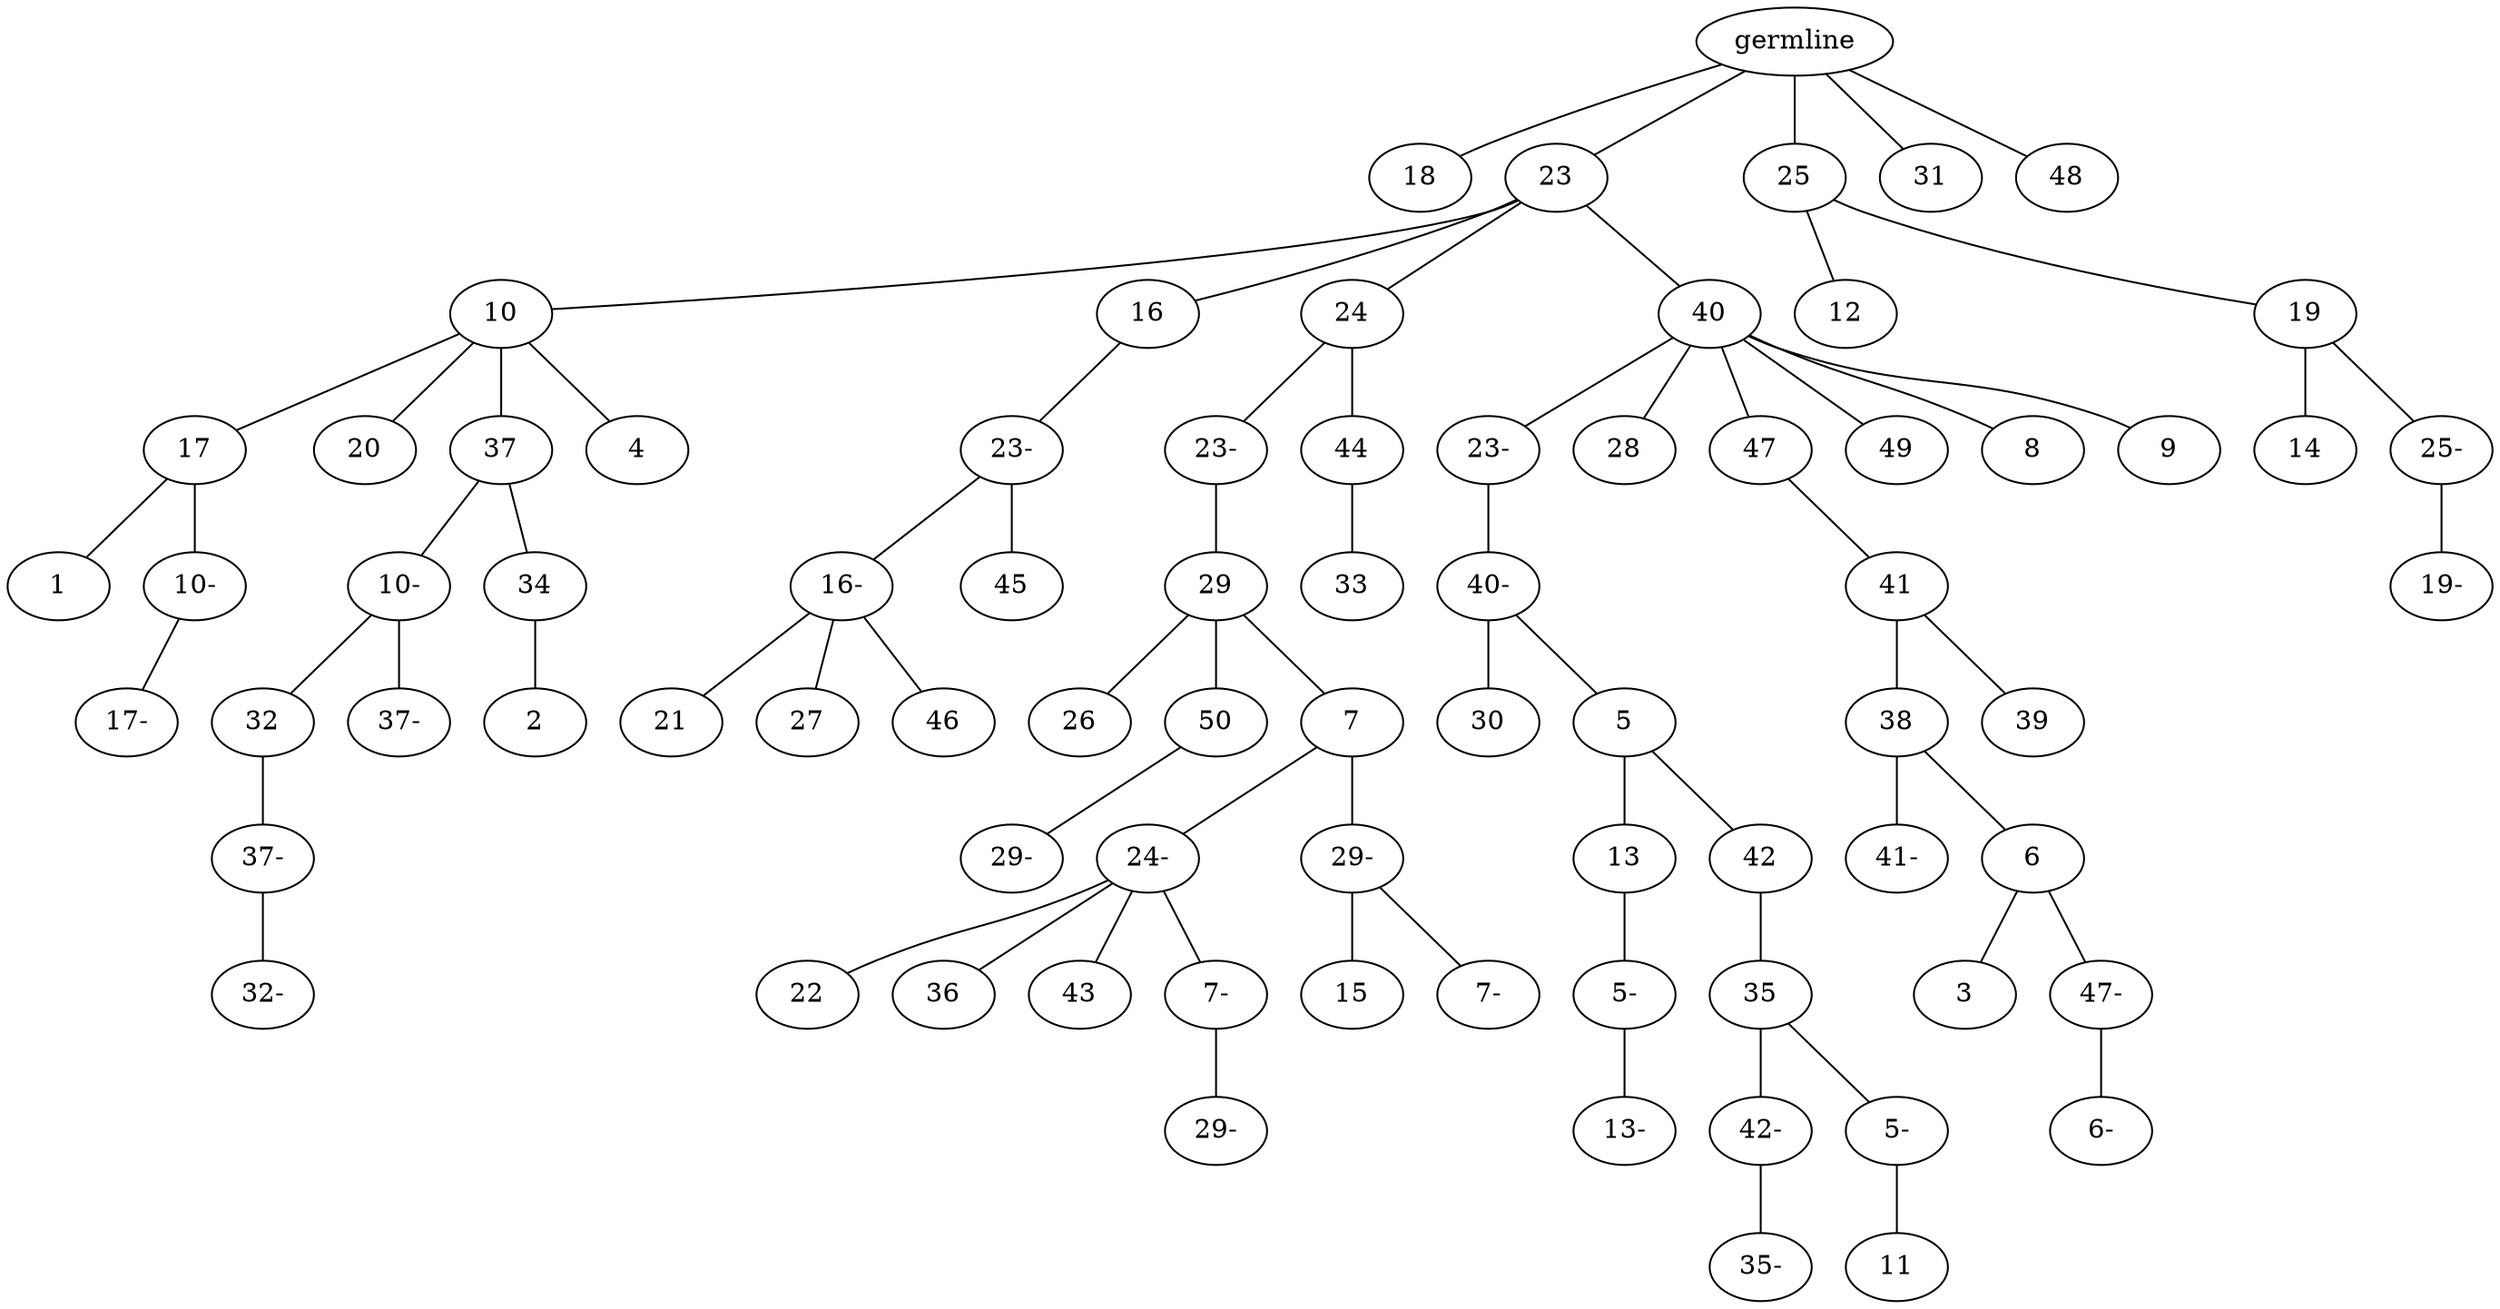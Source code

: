 graph tree {
    "140316316046336" [label="germline"];
    "140316314524400" [label="18"];
    "140316329544768" [label="23"];
    "140316318660448" [label="10"];
    "140316318662176" [label="17"];
    "140316318662272" [label="1"];
    "140316318660112" [label="10-"];
    "140316318661600" [label="17-"];
    "140316318660640" [label="20"];
    "140316318658720" [label="37"];
    "140316318659008" [label="10-"];
    "140316310419392" [label="32"];
    "140316310420640" [label="37-"];
    "140316310419920" [label="32-"];
    "140316310418336" [label="37-"];
    "140316318659056" [label="34"];
    "140316310420736" [label="2"];
    "140316318662128" [label="4"];
    "140316318662368" [label="16"];
    "140316310421264" [label="23-"];
    "140316310419968" [label="16-"];
    "140316310419248" [label="21"];
    "140316319492848" [label="27"];
    "140316319494000" [label="46"];
    "140316310417568" [label="45"];
    "140316318659920" [label="24"];
    "140316318747760" [label="23-"];
    "140316318748288" [label="29"];
    "140316318747712" [label="26"];
    "140316318747136" [label="50"];
    "140316318744880" [label="29-"];
    "140316318746992" [label="7"];
    "140316318748336" [label="24-"];
    "140316318748048" [label="22"];
    "140316318744976" [label="36"];
    "140316318746800" [label="43"];
    "140316318746272" [label="7-"];
    "140316318748096" [label="29-"];
    "140316318744928" [label="29-"];
    "140316318748240" [label="15"];
    "140316318745744" [label="7-"];
    "140316318748192" [label="44"];
    "140316318745072" [label="33"];
    "140316310418192" [label="40"];
    "140316318746320" [label="23-"];
    "140316330245904" [label="40-"];
    "140316330242256" [label="30"];
    "140316330242880" [label="5"];
    "140316330242352" [label="13"];
    "140316330246048" [label="5-"];
    "140316330243456" [label="13-"];
    "140316330246096" [label="42"];
    "140316330243408" [label="35"];
    "140316330245760" [label="42-"];
    "140316330245040" [label="35-"];
    "140316330242304" [label="5-"];
    "140316329541984" [label="11"];
    "140316318745264" [label="28"];
    "140316330243264" [label="47"];
    "140316330244128" [label="41"];
    "140316330244752" [label="38"];
    "140316330243600" [label="41-"];
    "140316330244896" [label="6"];
    "140316330245520" [label="3"];
    "140316330243024" [label="47-"];
    "140316330243504" [label="6-"];
    "140316330242208" [label="39"];
    "140316330244656" [label="49"];
    "140316330242448" [label="8"];
    "140316330243696" [label="9"];
    "140316330394048" [label="25"];
    "140316330243360" [label="12"];
    "140316330244704" [label="19"];
    "140316322963216" [label="14"];
    "140316322962208" [label="25-"];
    "140316322960624" [label="19-"];
    "140316318745696" [label="31"];
    "140316330245856" [label="48"];
    "140316316046336" -- "140316314524400";
    "140316316046336" -- "140316329544768";
    "140316316046336" -- "140316330394048";
    "140316316046336" -- "140316318745696";
    "140316316046336" -- "140316330245856";
    "140316329544768" -- "140316318660448";
    "140316329544768" -- "140316318662368";
    "140316329544768" -- "140316318659920";
    "140316329544768" -- "140316310418192";
    "140316318660448" -- "140316318662176";
    "140316318660448" -- "140316318660640";
    "140316318660448" -- "140316318658720";
    "140316318660448" -- "140316318662128";
    "140316318662176" -- "140316318662272";
    "140316318662176" -- "140316318660112";
    "140316318660112" -- "140316318661600";
    "140316318658720" -- "140316318659008";
    "140316318658720" -- "140316318659056";
    "140316318659008" -- "140316310419392";
    "140316318659008" -- "140316310418336";
    "140316310419392" -- "140316310420640";
    "140316310420640" -- "140316310419920";
    "140316318659056" -- "140316310420736";
    "140316318662368" -- "140316310421264";
    "140316310421264" -- "140316310419968";
    "140316310421264" -- "140316310417568";
    "140316310419968" -- "140316310419248";
    "140316310419968" -- "140316319492848";
    "140316310419968" -- "140316319494000";
    "140316318659920" -- "140316318747760";
    "140316318659920" -- "140316318748192";
    "140316318747760" -- "140316318748288";
    "140316318748288" -- "140316318747712";
    "140316318748288" -- "140316318747136";
    "140316318748288" -- "140316318746992";
    "140316318747136" -- "140316318744880";
    "140316318746992" -- "140316318748336";
    "140316318746992" -- "140316318744928";
    "140316318748336" -- "140316318748048";
    "140316318748336" -- "140316318744976";
    "140316318748336" -- "140316318746800";
    "140316318748336" -- "140316318746272";
    "140316318746272" -- "140316318748096";
    "140316318744928" -- "140316318748240";
    "140316318744928" -- "140316318745744";
    "140316318748192" -- "140316318745072";
    "140316310418192" -- "140316318746320";
    "140316310418192" -- "140316318745264";
    "140316310418192" -- "140316330243264";
    "140316310418192" -- "140316330244656";
    "140316310418192" -- "140316330242448";
    "140316310418192" -- "140316330243696";
    "140316318746320" -- "140316330245904";
    "140316330245904" -- "140316330242256";
    "140316330245904" -- "140316330242880";
    "140316330242880" -- "140316330242352";
    "140316330242880" -- "140316330246096";
    "140316330242352" -- "140316330246048";
    "140316330246048" -- "140316330243456";
    "140316330246096" -- "140316330243408";
    "140316330243408" -- "140316330245760";
    "140316330243408" -- "140316330242304";
    "140316330245760" -- "140316330245040";
    "140316330242304" -- "140316329541984";
    "140316330243264" -- "140316330244128";
    "140316330244128" -- "140316330244752";
    "140316330244128" -- "140316330242208";
    "140316330244752" -- "140316330243600";
    "140316330244752" -- "140316330244896";
    "140316330244896" -- "140316330245520";
    "140316330244896" -- "140316330243024";
    "140316330243024" -- "140316330243504";
    "140316330394048" -- "140316330243360";
    "140316330394048" -- "140316330244704";
    "140316330244704" -- "140316322963216";
    "140316330244704" -- "140316322962208";
    "140316322962208" -- "140316322960624";
}
